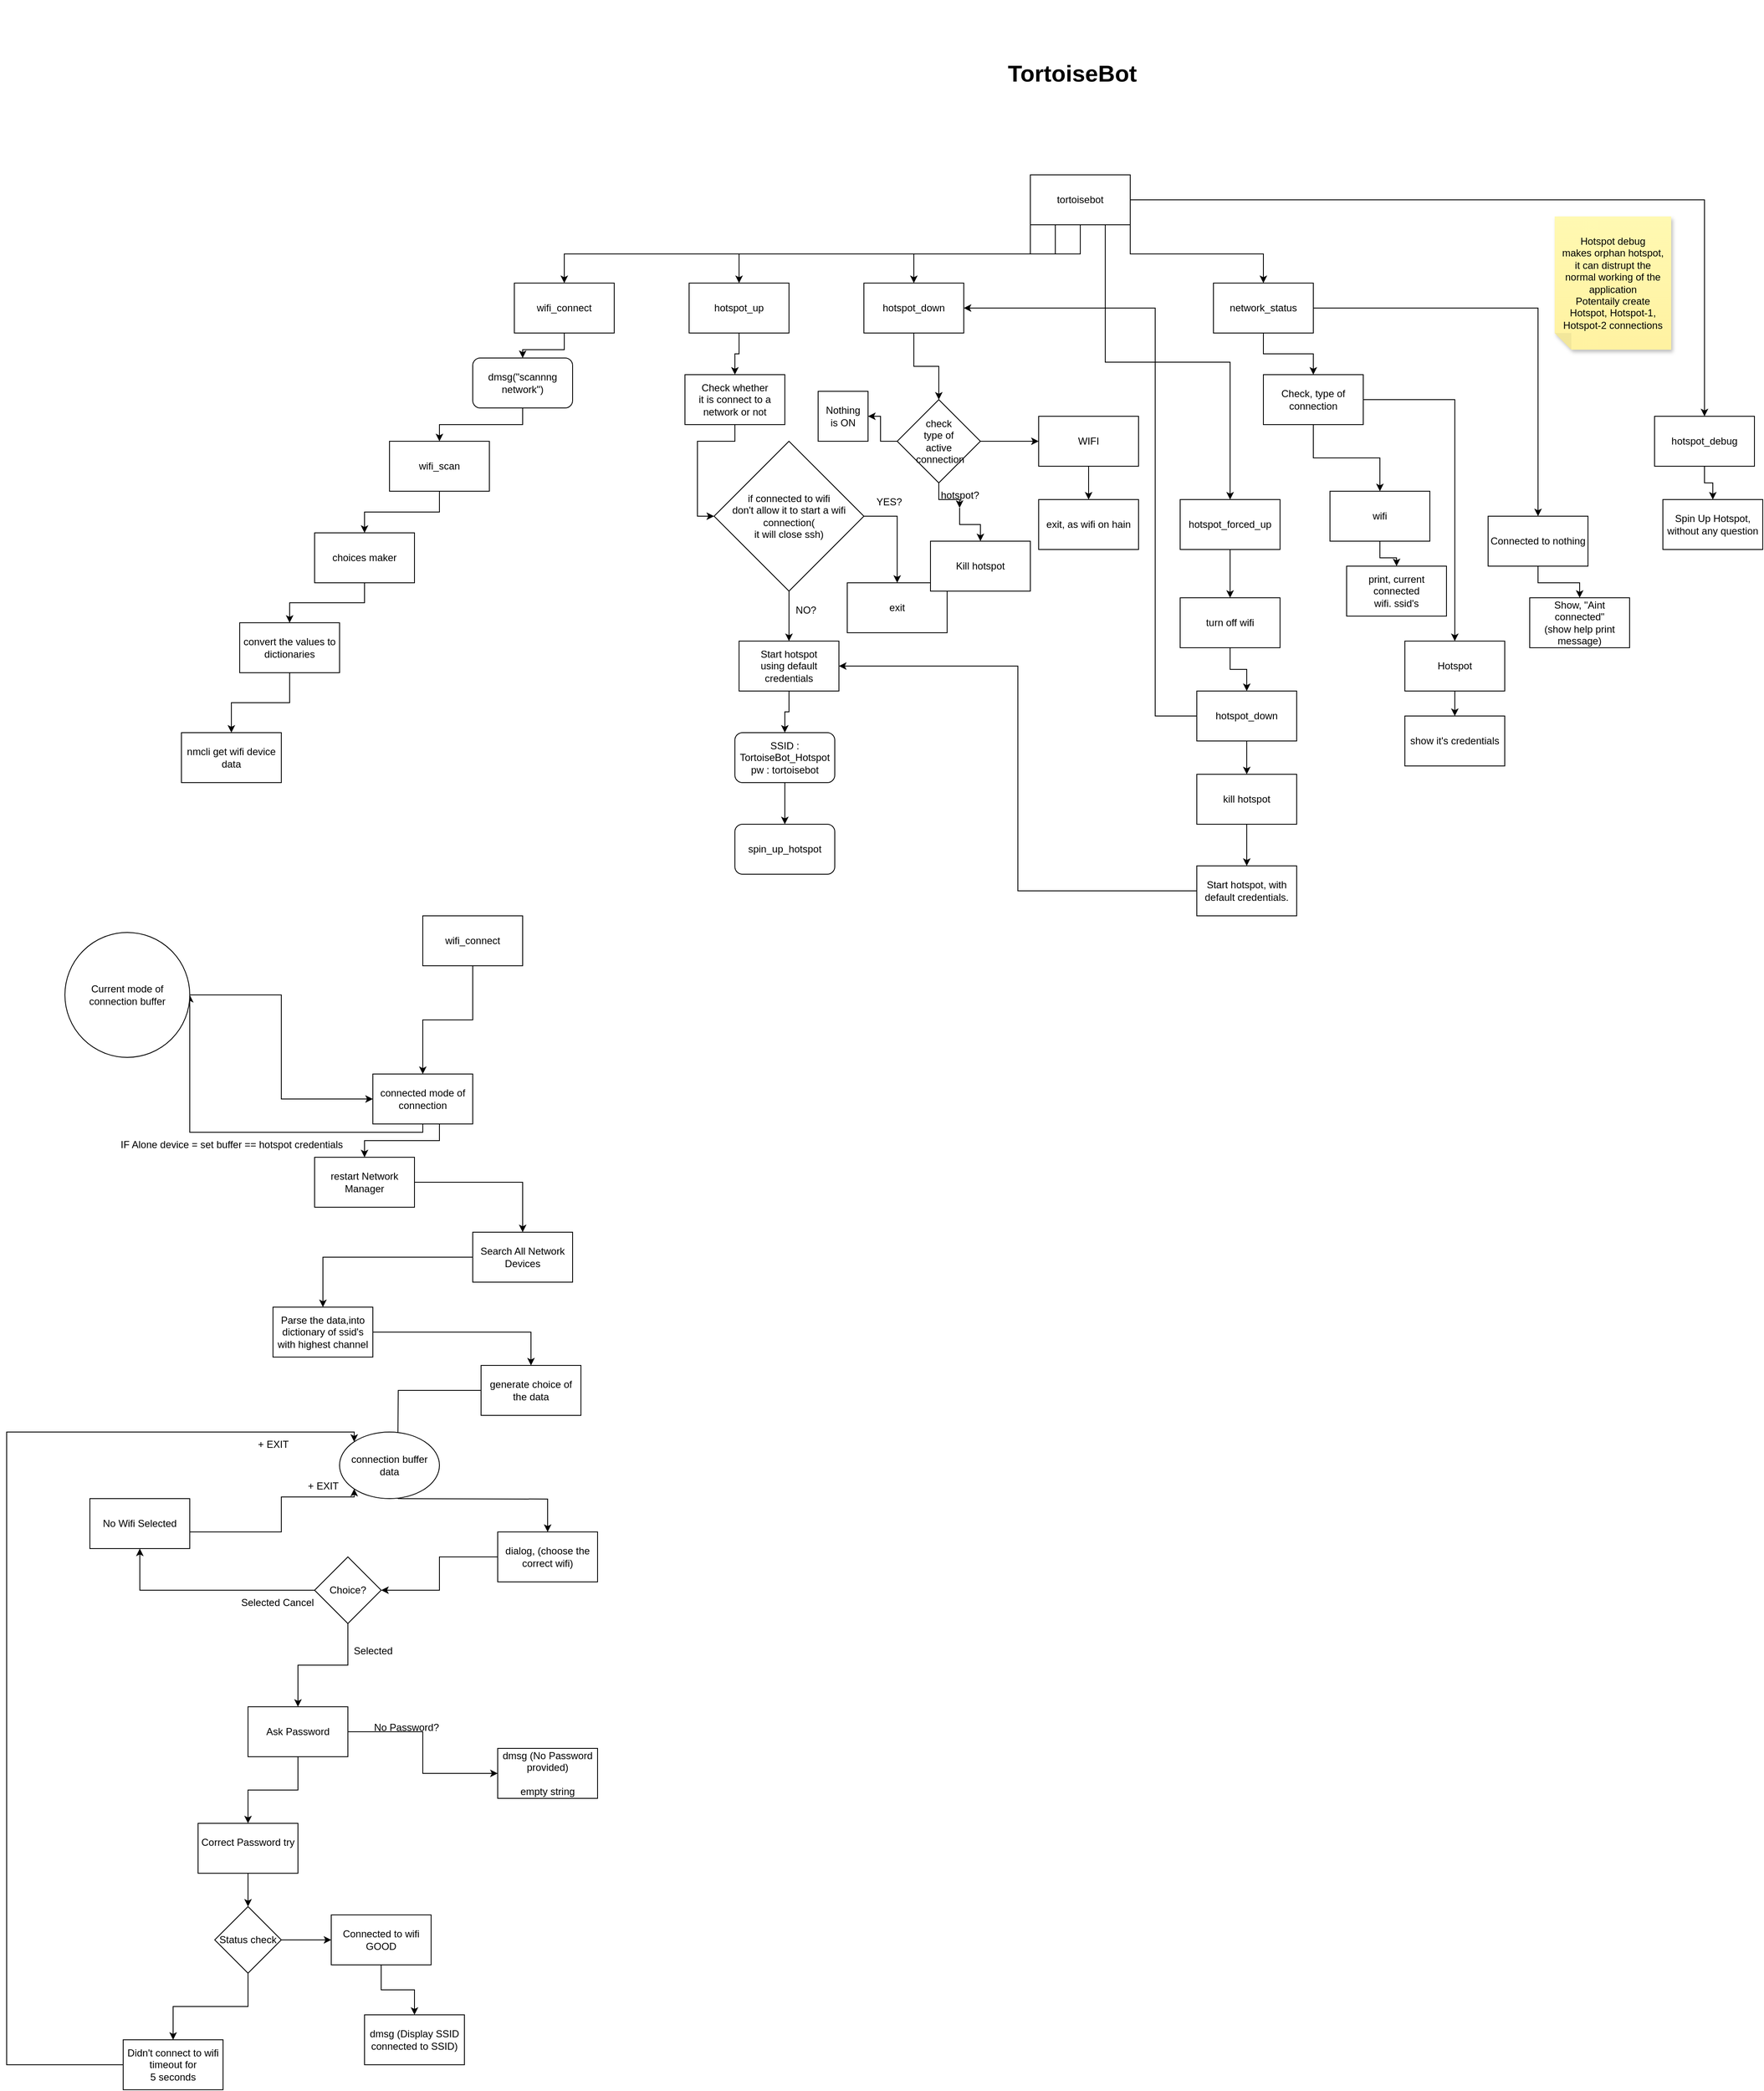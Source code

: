 <mxfile version="22.1.15" type="github">
  <diagram name="Page-1" id="8VOXqZR4LBoCSmC004xK">
    <mxGraphModel dx="2899" dy="1296" grid="1" gridSize="10" guides="1" tooltips="1" connect="1" arrows="1" fold="1" page="1" pageScale="1" pageWidth="850" pageHeight="1100" math="0" shadow="0">
      <root>
        <mxCell id="0" />
        <mxCell id="1" parent="0" />
        <mxCell id="CyJOnHxQEZw6uioQjQEH-8" style="edgeStyle=orthogonalEdgeStyle;rounded=0;orthogonalLoop=1;jettySize=auto;html=1;exitX=0.5;exitY=1;exitDx=0;exitDy=0;entryX=0.5;entryY=0;entryDx=0;entryDy=0;" parent="1" source="CyJOnHxQEZw6uioQjQEH-1" target="CyJOnHxQEZw6uioQjQEH-3" edge="1">
          <mxGeometry relative="1" as="geometry" />
        </mxCell>
        <mxCell id="CyJOnHxQEZw6uioQjQEH-10" style="edgeStyle=orthogonalEdgeStyle;rounded=0;orthogonalLoop=1;jettySize=auto;html=1;exitX=0;exitY=1;exitDx=0;exitDy=0;" parent="1" source="CyJOnHxQEZw6uioQjQEH-1" target="CyJOnHxQEZw6uioQjQEH-4" edge="1">
          <mxGeometry relative="1" as="geometry" />
        </mxCell>
        <mxCell id="CyJOnHxQEZw6uioQjQEH-11" style="edgeStyle=orthogonalEdgeStyle;rounded=0;orthogonalLoop=1;jettySize=auto;html=1;exitX=0.25;exitY=1;exitDx=0;exitDy=0;" parent="1" source="CyJOnHxQEZw6uioQjQEH-1" target="CyJOnHxQEZw6uioQjQEH-5" edge="1">
          <mxGeometry relative="1" as="geometry" />
        </mxCell>
        <mxCell id="CyJOnHxQEZw6uioQjQEH-12" style="edgeStyle=orthogonalEdgeStyle;rounded=0;orthogonalLoop=1;jettySize=auto;html=1;exitX=0.75;exitY=1;exitDx=0;exitDy=0;entryX=0.5;entryY=0;entryDx=0;entryDy=0;" parent="1" source="CyJOnHxQEZw6uioQjQEH-1" target="CyJOnHxQEZw6uioQjQEH-6" edge="1">
          <mxGeometry relative="1" as="geometry" />
        </mxCell>
        <mxCell id="CyJOnHxQEZw6uioQjQEH-13" style="edgeStyle=orthogonalEdgeStyle;rounded=0;orthogonalLoop=1;jettySize=auto;html=1;exitX=1;exitY=1;exitDx=0;exitDy=0;entryX=0.5;entryY=0;entryDx=0;entryDy=0;" parent="1" source="CyJOnHxQEZw6uioQjQEH-1" target="CyJOnHxQEZw6uioQjQEH-7" edge="1">
          <mxGeometry relative="1" as="geometry" />
        </mxCell>
        <mxCell id="CyJOnHxQEZw6uioQjQEH-15" style="edgeStyle=orthogonalEdgeStyle;rounded=0;orthogonalLoop=1;jettySize=auto;html=1;exitX=1;exitY=0.5;exitDx=0;exitDy=0;entryX=0.5;entryY=0;entryDx=0;entryDy=0;" parent="1" source="CyJOnHxQEZw6uioQjQEH-1" target="CyJOnHxQEZw6uioQjQEH-14" edge="1">
          <mxGeometry relative="1" as="geometry" />
        </mxCell>
        <mxCell id="CyJOnHxQEZw6uioQjQEH-1" value="&lt;div&gt;tortoisebot&lt;/div&gt;" style="rounded=0;whiteSpace=wrap;html=1;" parent="1" vertex="1">
          <mxGeometry x="1190" y="340" width="120" height="60" as="geometry" />
        </mxCell>
        <mxCell id="CyJOnHxQEZw6uioQjQEH-21" value="" style="edgeStyle=orthogonalEdgeStyle;rounded=0;orthogonalLoop=1;jettySize=auto;html=1;" parent="1" source="CyJOnHxQEZw6uioQjQEH-3" target="CyJOnHxQEZw6uioQjQEH-17" edge="1">
          <mxGeometry relative="1" as="geometry" />
        </mxCell>
        <mxCell id="CyJOnHxQEZw6uioQjQEH-3" value="&lt;div&gt;wifi_connect&lt;/div&gt;" style="whiteSpace=wrap;html=1;" parent="1" vertex="1">
          <mxGeometry x="570" y="470" width="120" height="60" as="geometry" />
        </mxCell>
        <mxCell id="CyJOnHxQEZw6uioQjQEH-36" style="edgeStyle=orthogonalEdgeStyle;rounded=0;orthogonalLoop=1;jettySize=auto;html=1;exitX=0.5;exitY=1;exitDx=0;exitDy=0;" parent="1" source="CyJOnHxQEZw6uioQjQEH-4" target="CyJOnHxQEZw6uioQjQEH-26" edge="1">
          <mxGeometry relative="1" as="geometry" />
        </mxCell>
        <mxCell id="CyJOnHxQEZw6uioQjQEH-4" value="hotspot_up" style="whiteSpace=wrap;html=1;" parent="1" vertex="1">
          <mxGeometry x="780" y="470" width="120" height="60" as="geometry" />
        </mxCell>
        <mxCell id="CyJOnHxQEZw6uioQjQEH-53" value="" style="edgeStyle=orthogonalEdgeStyle;rounded=0;orthogonalLoop=1;jettySize=auto;html=1;" parent="1" source="CyJOnHxQEZw6uioQjQEH-5" target="CyJOnHxQEZw6uioQjQEH-52" edge="1">
          <mxGeometry relative="1" as="geometry" />
        </mxCell>
        <mxCell id="CyJOnHxQEZw6uioQjQEH-5" value="hotspot_down" style="whiteSpace=wrap;html=1;" parent="1" vertex="1">
          <mxGeometry x="990" y="470" width="120" height="60" as="geometry" />
        </mxCell>
        <mxCell id="CyJOnHxQEZw6uioQjQEH-62" value="" style="edgeStyle=orthogonalEdgeStyle;rounded=0;orthogonalLoop=1;jettySize=auto;html=1;" parent="1" source="CyJOnHxQEZw6uioQjQEH-6" target="CyJOnHxQEZw6uioQjQEH-61" edge="1">
          <mxGeometry relative="1" as="geometry" />
        </mxCell>
        <mxCell id="CyJOnHxQEZw6uioQjQEH-6" value="hotspot_forced_up" style="whiteSpace=wrap;html=1;" parent="1" vertex="1">
          <mxGeometry x="1370" y="730" width="120" height="60" as="geometry" />
        </mxCell>
        <mxCell id="CyJOnHxQEZw6uioQjQEH-79" value="" style="edgeStyle=orthogonalEdgeStyle;rounded=0;orthogonalLoop=1;jettySize=auto;html=1;" parent="1" source="CyJOnHxQEZw6uioQjQEH-7" target="CyJOnHxQEZw6uioQjQEH-78" edge="1">
          <mxGeometry relative="1" as="geometry" />
        </mxCell>
        <mxCell id="CyJOnHxQEZw6uioQjQEH-89" style="edgeStyle=orthogonalEdgeStyle;rounded=0;orthogonalLoop=1;jettySize=auto;html=1;exitX=1;exitY=0.5;exitDx=0;exitDy=0;entryX=0.5;entryY=0;entryDx=0;entryDy=0;" parent="1" source="CyJOnHxQEZw6uioQjQEH-7" target="CyJOnHxQEZw6uioQjQEH-88" edge="1">
          <mxGeometry relative="1" as="geometry" />
        </mxCell>
        <mxCell id="CyJOnHxQEZw6uioQjQEH-7" value="network_status" style="whiteSpace=wrap;html=1;" parent="1" vertex="1">
          <mxGeometry x="1410" y="470" width="120" height="60" as="geometry" />
        </mxCell>
        <mxCell id="CyJOnHxQEZw6uioQjQEH-94" value="" style="edgeStyle=orthogonalEdgeStyle;rounded=0;orthogonalLoop=1;jettySize=auto;html=1;" parent="1" source="CyJOnHxQEZw6uioQjQEH-14" target="CyJOnHxQEZw6uioQjQEH-93" edge="1">
          <mxGeometry relative="1" as="geometry" />
        </mxCell>
        <mxCell id="CyJOnHxQEZw6uioQjQEH-14" value="hotspot_debug" style="rounded=0;whiteSpace=wrap;html=1;" parent="1" vertex="1">
          <mxGeometry x="1940" y="630" width="120" height="60" as="geometry" />
        </mxCell>
        <mxCell id="CyJOnHxQEZw6uioQjQEH-24" value="" style="edgeStyle=orthogonalEdgeStyle;rounded=0;orthogonalLoop=1;jettySize=auto;html=1;" parent="1" source="CyJOnHxQEZw6uioQjQEH-16" target="CyJOnHxQEZw6uioQjQEH-19" edge="1">
          <mxGeometry relative="1" as="geometry" />
        </mxCell>
        <mxCell id="CyJOnHxQEZw6uioQjQEH-16" value="&lt;div&gt;choices maker&lt;/div&gt;" style="rounded=0;whiteSpace=wrap;html=1;" parent="1" vertex="1">
          <mxGeometry x="330" y="770" width="120" height="60" as="geometry" />
        </mxCell>
        <mxCell id="CyJOnHxQEZw6uioQjQEH-22" value="" style="edgeStyle=orthogonalEdgeStyle;rounded=0;orthogonalLoop=1;jettySize=auto;html=1;" parent="1" source="CyJOnHxQEZw6uioQjQEH-17" target="CyJOnHxQEZw6uioQjQEH-18" edge="1">
          <mxGeometry relative="1" as="geometry" />
        </mxCell>
        <mxCell id="CyJOnHxQEZw6uioQjQEH-17" value="dmsg(&quot;scannng network&quot;)" style="rounded=1;whiteSpace=wrap;html=1;" parent="1" vertex="1">
          <mxGeometry x="520" y="560" width="120" height="60" as="geometry" />
        </mxCell>
        <mxCell id="CyJOnHxQEZw6uioQjQEH-23" value="" style="edgeStyle=orthogonalEdgeStyle;rounded=0;orthogonalLoop=1;jettySize=auto;html=1;" parent="1" source="CyJOnHxQEZw6uioQjQEH-18" target="CyJOnHxQEZw6uioQjQEH-16" edge="1">
          <mxGeometry relative="1" as="geometry" />
        </mxCell>
        <mxCell id="CyJOnHxQEZw6uioQjQEH-18" value="wifi_scan" style="whiteSpace=wrap;html=1;" parent="1" vertex="1">
          <mxGeometry x="420" y="660" width="120" height="60" as="geometry" />
        </mxCell>
        <mxCell id="CyJOnHxQEZw6uioQjQEH-25" value="" style="edgeStyle=orthogonalEdgeStyle;rounded=0;orthogonalLoop=1;jettySize=auto;html=1;" parent="1" source="CyJOnHxQEZw6uioQjQEH-19" target="CyJOnHxQEZw6uioQjQEH-20" edge="1">
          <mxGeometry relative="1" as="geometry" />
        </mxCell>
        <mxCell id="CyJOnHxQEZw6uioQjQEH-19" value="&lt;div&gt;convert the values to&lt;/div&gt;&lt;div&gt;dictionaries&lt;/div&gt;" style="whiteSpace=wrap;html=1;" parent="1" vertex="1">
          <mxGeometry x="240" y="878" width="120" height="60" as="geometry" />
        </mxCell>
        <mxCell id="CyJOnHxQEZw6uioQjQEH-20" value="&lt;div&gt;nmcli get wifi device data&lt;/div&gt;" style="whiteSpace=wrap;html=1;" parent="1" vertex="1">
          <mxGeometry x="170" y="1010" width="120" height="60" as="geometry" />
        </mxCell>
        <mxCell id="CyJOnHxQEZw6uioQjQEH-34" style="edgeStyle=orthogonalEdgeStyle;rounded=0;orthogonalLoop=1;jettySize=auto;html=1;exitX=0.5;exitY=1;exitDx=0;exitDy=0;entryX=0;entryY=0.5;entryDx=0;entryDy=0;" parent="1" source="CyJOnHxQEZw6uioQjQEH-26" target="CyJOnHxQEZw6uioQjQEH-32" edge="1">
          <mxGeometry relative="1" as="geometry" />
        </mxCell>
        <mxCell id="CyJOnHxQEZw6uioQjQEH-26" value="&lt;div&gt;Check whether&lt;/div&gt;&lt;div&gt;it is connect to a network or not&lt;br&gt;&lt;/div&gt;" style="whiteSpace=wrap;html=1;" parent="1" vertex="1">
          <mxGeometry x="775" y="580" width="120" height="60" as="geometry" />
        </mxCell>
        <mxCell id="CyJOnHxQEZw6uioQjQEH-28" value="&lt;div&gt;Hotspot debug&lt;/div&gt;&lt;div&gt;makes orphan hotspot,&lt;/div&gt;&lt;div&gt;it can distrupt the &lt;br&gt;&lt;/div&gt;&lt;div&gt;normal working of the application&lt;br&gt;Potentaily create&lt;br&gt;Hotspot, Hotspot-1, Hotspot-2 connections&lt;br&gt;&lt;/div&gt;" style="shape=note;whiteSpace=wrap;html=1;backgroundOutline=1;fontColor=#000000;darkOpacity=0.05;fillColor=#FFF9B2;strokeColor=none;fillStyle=solid;direction=west;gradientDirection=north;gradientColor=#FFF2A1;shadow=1;size=20;pointerEvents=1;" parent="1" vertex="1">
          <mxGeometry x="1820" y="390" width="140" height="160" as="geometry" />
        </mxCell>
        <mxCell id="CyJOnHxQEZw6uioQjQEH-38" style="edgeStyle=orthogonalEdgeStyle;rounded=0;orthogonalLoop=1;jettySize=auto;html=1;exitX=1;exitY=0.5;exitDx=0;exitDy=0;entryX=0.5;entryY=0;entryDx=0;entryDy=0;" parent="1" source="CyJOnHxQEZw6uioQjQEH-32" target="CyJOnHxQEZw6uioQjQEH-40" edge="1">
          <mxGeometry relative="1" as="geometry">
            <mxPoint x="1060" y="890" as="targetPoint" />
          </mxGeometry>
        </mxCell>
        <mxCell id="CyJOnHxQEZw6uioQjQEH-44" style="edgeStyle=orthogonalEdgeStyle;rounded=0;orthogonalLoop=1;jettySize=auto;html=1;exitX=0.5;exitY=1;exitDx=0;exitDy=0;entryX=0.5;entryY=0;entryDx=0;entryDy=0;" parent="1" source="CyJOnHxQEZw6uioQjQEH-32" target="CyJOnHxQEZw6uioQjQEH-43" edge="1">
          <mxGeometry relative="1" as="geometry" />
        </mxCell>
        <mxCell id="CyJOnHxQEZw6uioQjQEH-32" value="&lt;div&gt;if connected to wifi&lt;/div&gt;&lt;div&gt;don&#39;t allow it to start a wifi connection(&lt;br&gt;it will close ssh)&lt;br&gt;&lt;/div&gt;" style="rhombus;whiteSpace=wrap;html=1;" parent="1" vertex="1">
          <mxGeometry x="810" y="660" width="180" height="180" as="geometry" />
        </mxCell>
        <mxCell id="CyJOnHxQEZw6uioQjQEH-39" value="YES?" style="text;html=1;align=center;verticalAlign=middle;resizable=0;points=[];autosize=1;strokeColor=none;fillColor=none;" parent="1" vertex="1">
          <mxGeometry x="995" y="718" width="50" height="30" as="geometry" />
        </mxCell>
        <mxCell id="CyJOnHxQEZw6uioQjQEH-40" value="&lt;div&gt;exit&lt;/div&gt;" style="whiteSpace=wrap;html=1;" parent="1" vertex="1">
          <mxGeometry x="970" y="830" width="120" height="60" as="geometry" />
        </mxCell>
        <mxCell id="CyJOnHxQEZw6uioQjQEH-47" style="edgeStyle=orthogonalEdgeStyle;rounded=0;orthogonalLoop=1;jettySize=auto;html=1;entryX=0.5;entryY=0;entryDx=0;entryDy=0;" parent="1" source="CyJOnHxQEZw6uioQjQEH-43" target="CyJOnHxQEZw6uioQjQEH-46" edge="1">
          <mxGeometry relative="1" as="geometry" />
        </mxCell>
        <mxCell id="CyJOnHxQEZw6uioQjQEH-43" value="Start hotspot &lt;br&gt;using default &lt;br&gt;credentials" style="whiteSpace=wrap;html=1;" parent="1" vertex="1">
          <mxGeometry x="840" y="900" width="120" height="60" as="geometry" />
        </mxCell>
        <mxCell id="CyJOnHxQEZw6uioQjQEH-45" value="NO?" style="text;html=1;align=center;verticalAlign=middle;resizable=0;points=[];autosize=1;strokeColor=none;fillColor=none;" parent="1" vertex="1">
          <mxGeometry x="895" y="848" width="50" height="30" as="geometry" />
        </mxCell>
        <mxCell id="CyJOnHxQEZw6uioQjQEH-49" value="" style="edgeStyle=orthogonalEdgeStyle;rounded=0;orthogonalLoop=1;jettySize=auto;html=1;" parent="1" source="CyJOnHxQEZw6uioQjQEH-46" target="CyJOnHxQEZw6uioQjQEH-48" edge="1">
          <mxGeometry relative="1" as="geometry" />
        </mxCell>
        <mxCell id="CyJOnHxQEZw6uioQjQEH-46" value="SSID : TortoiseBot_Hotspot&lt;br&gt;pw : tortoisebot" style="rounded=1;whiteSpace=wrap;html=1;" parent="1" vertex="1">
          <mxGeometry x="835" y="1010" width="120" height="60" as="geometry" />
        </mxCell>
        <mxCell id="CyJOnHxQEZw6uioQjQEH-48" value="&lt;div&gt;spin_up_hotspot&lt;/div&gt;" style="rounded=1;whiteSpace=wrap;html=1;" parent="1" vertex="1">
          <mxGeometry x="835" y="1120" width="120" height="60" as="geometry" />
        </mxCell>
        <mxCell id="CyJOnHxQEZw6uioQjQEH-56" value="" style="edgeStyle=orthogonalEdgeStyle;rounded=0;orthogonalLoop=1;jettySize=auto;html=1;" parent="1" source="CyJOnHxQEZw6uioQjQEH-52" target="CyJOnHxQEZw6uioQjQEH-55" edge="1">
          <mxGeometry relative="1" as="geometry" />
        </mxCell>
        <mxCell id="CyJOnHxQEZw6uioQjQEH-60" value="" style="edgeStyle=orthogonalEdgeStyle;rounded=0;orthogonalLoop=1;jettySize=auto;html=1;" parent="1" source="CyJOnHxQEZw6uioQjQEH-73" target="CyJOnHxQEZw6uioQjQEH-59" edge="1">
          <mxGeometry relative="1" as="geometry" />
        </mxCell>
        <mxCell id="CyJOnHxQEZw6uioQjQEH-77" value="" style="edgeStyle=orthogonalEdgeStyle;rounded=0;orthogonalLoop=1;jettySize=auto;html=1;" parent="1" source="CyJOnHxQEZw6uioQjQEH-52" target="CyJOnHxQEZw6uioQjQEH-75" edge="1">
          <mxGeometry relative="1" as="geometry" />
        </mxCell>
        <mxCell id="CyJOnHxQEZw6uioQjQEH-52" value="check &lt;br&gt;&lt;div&gt;type of&lt;br&gt;active&lt;br&gt;&lt;/div&gt;&lt;div&gt;&amp;nbsp;connection&lt;/div&gt;" style="rhombus;whiteSpace=wrap;html=1;" parent="1" vertex="1">
          <mxGeometry x="1030" y="610" width="100" height="100" as="geometry" />
        </mxCell>
        <mxCell id="CyJOnHxQEZw6uioQjQEH-58" value="" style="edgeStyle=orthogonalEdgeStyle;rounded=0;orthogonalLoop=1;jettySize=auto;html=1;" parent="1" source="CyJOnHxQEZw6uioQjQEH-55" target="CyJOnHxQEZw6uioQjQEH-57" edge="1">
          <mxGeometry relative="1" as="geometry" />
        </mxCell>
        <mxCell id="CyJOnHxQEZw6uioQjQEH-55" value="WIFI" style="whiteSpace=wrap;html=1;" parent="1" vertex="1">
          <mxGeometry x="1200" y="630" width="120" height="60" as="geometry" />
        </mxCell>
        <mxCell id="CyJOnHxQEZw6uioQjQEH-57" value="exit, as wifi on hain" style="whiteSpace=wrap;html=1;" parent="1" vertex="1">
          <mxGeometry x="1200" y="730" width="120" height="60" as="geometry" />
        </mxCell>
        <mxCell id="CyJOnHxQEZw6uioQjQEH-59" value="Kill hotspot" style="whiteSpace=wrap;html=1;" parent="1" vertex="1">
          <mxGeometry x="1070" y="780" width="120" height="60" as="geometry" />
        </mxCell>
        <mxCell id="CyJOnHxQEZw6uioQjQEH-64" value="" style="edgeStyle=orthogonalEdgeStyle;rounded=0;orthogonalLoop=1;jettySize=auto;html=1;" parent="1" source="CyJOnHxQEZw6uioQjQEH-61" target="CyJOnHxQEZw6uioQjQEH-63" edge="1">
          <mxGeometry relative="1" as="geometry" />
        </mxCell>
        <mxCell id="CyJOnHxQEZw6uioQjQEH-61" value="turn off wifi" style="whiteSpace=wrap;html=1;" parent="1" vertex="1">
          <mxGeometry x="1370" y="848" width="120" height="60" as="geometry" />
        </mxCell>
        <mxCell id="CyJOnHxQEZw6uioQjQEH-65" style="edgeStyle=orthogonalEdgeStyle;rounded=0;orthogonalLoop=1;jettySize=auto;html=1;entryX=1;entryY=0.5;entryDx=0;entryDy=0;" parent="1" source="CyJOnHxQEZw6uioQjQEH-63" target="CyJOnHxQEZw6uioQjQEH-5" edge="1">
          <mxGeometry relative="1" as="geometry">
            <Array as="points">
              <mxPoint x="1340" y="990" />
              <mxPoint x="1340" y="500" />
            </Array>
          </mxGeometry>
        </mxCell>
        <mxCell id="CyJOnHxQEZw6uioQjQEH-67" value="" style="edgeStyle=orthogonalEdgeStyle;rounded=0;orthogonalLoop=1;jettySize=auto;html=1;" parent="1" source="CyJOnHxQEZw6uioQjQEH-63" target="CyJOnHxQEZw6uioQjQEH-66" edge="1">
          <mxGeometry relative="1" as="geometry" />
        </mxCell>
        <mxCell id="CyJOnHxQEZw6uioQjQEH-63" value="hotspot_down" style="whiteSpace=wrap;html=1;" parent="1" vertex="1">
          <mxGeometry x="1390" y="960" width="120" height="60" as="geometry" />
        </mxCell>
        <mxCell id="CyJOnHxQEZw6uioQjQEH-69" value="" style="edgeStyle=orthogonalEdgeStyle;rounded=0;orthogonalLoop=1;jettySize=auto;html=1;" parent="1" source="CyJOnHxQEZw6uioQjQEH-66" target="CyJOnHxQEZw6uioQjQEH-68" edge="1">
          <mxGeometry relative="1" as="geometry" />
        </mxCell>
        <mxCell id="CyJOnHxQEZw6uioQjQEH-66" value="&lt;div&gt;kill hotspot&lt;/div&gt;" style="whiteSpace=wrap;html=1;" parent="1" vertex="1">
          <mxGeometry x="1390" y="1060" width="120" height="60" as="geometry" />
        </mxCell>
        <mxCell id="CyJOnHxQEZw6uioQjQEH-70" style="edgeStyle=orthogonalEdgeStyle;rounded=0;orthogonalLoop=1;jettySize=auto;html=1;entryX=1;entryY=0.5;entryDx=0;entryDy=0;" parent="1" source="CyJOnHxQEZw6uioQjQEH-68" target="CyJOnHxQEZw6uioQjQEH-43" edge="1">
          <mxGeometry relative="1" as="geometry" />
        </mxCell>
        <mxCell id="CyJOnHxQEZw6uioQjQEH-68" value="Start hotspot, with default credentials." style="whiteSpace=wrap;html=1;" parent="1" vertex="1">
          <mxGeometry x="1390" y="1170" width="120" height="60" as="geometry" />
        </mxCell>
        <mxCell id="CyJOnHxQEZw6uioQjQEH-72" value="&lt;div align=&quot;justify&quot; style=&quot;font-size: 28px;&quot;&gt;&lt;h1&gt;&lt;b&gt;&lt;font style=&quot;font-size: 28px;&quot;&gt;TortoiseBot &lt;br&gt;&lt;/font&gt;&lt;/b&gt;&lt;/h1&gt;&lt;/div&gt;&lt;div align=&quot;justify&quot; style=&quot;font-size: 28px;&quot;&gt;&lt;b&gt;&lt;font style=&quot;font-size: 28px;&quot;&gt;&lt;br&gt;&lt;/font&gt;&lt;/b&gt;&lt;/div&gt;" style="text;html=1;align=center;verticalAlign=middle;resizable=0;points=[];autosize=1;strokeColor=none;fillColor=none;" parent="1" vertex="1">
          <mxGeometry x="1150" y="130" width="180" height="190" as="geometry" />
        </mxCell>
        <mxCell id="CyJOnHxQEZw6uioQjQEH-74" value="" style="edgeStyle=orthogonalEdgeStyle;rounded=0;orthogonalLoop=1;jettySize=auto;html=1;" parent="1" source="CyJOnHxQEZw6uioQjQEH-52" target="CyJOnHxQEZw6uioQjQEH-73" edge="1">
          <mxGeometry relative="1" as="geometry">
            <mxPoint x="1080" y="710" as="sourcePoint" />
            <mxPoint x="1120" y="740" as="targetPoint" />
          </mxGeometry>
        </mxCell>
        <mxCell id="CyJOnHxQEZw6uioQjQEH-73" value="hotspot?" style="text;html=1;align=center;verticalAlign=middle;resizable=0;points=[];autosize=1;strokeColor=none;fillColor=none;" parent="1" vertex="1">
          <mxGeometry x="1070" y="710" width="70" height="30" as="geometry" />
        </mxCell>
        <mxCell id="CyJOnHxQEZw6uioQjQEH-75" value="Nothing&lt;br&gt;is ON" style="whiteSpace=wrap;html=1;" parent="1" vertex="1">
          <mxGeometry x="935" y="600" width="60" height="60" as="geometry" />
        </mxCell>
        <mxCell id="CyJOnHxQEZw6uioQjQEH-81" value="" style="edgeStyle=orthogonalEdgeStyle;rounded=0;orthogonalLoop=1;jettySize=auto;html=1;" parent="1" source="CyJOnHxQEZw6uioQjQEH-78" target="CyJOnHxQEZw6uioQjQEH-80" edge="1">
          <mxGeometry relative="1" as="geometry" />
        </mxCell>
        <mxCell id="CyJOnHxQEZw6uioQjQEH-85" value="" style="edgeStyle=orthogonalEdgeStyle;rounded=0;orthogonalLoop=1;jettySize=auto;html=1;" parent="1" source="CyJOnHxQEZw6uioQjQEH-78" target="CyJOnHxQEZw6uioQjQEH-84" edge="1">
          <mxGeometry relative="1" as="geometry" />
        </mxCell>
        <mxCell id="CyJOnHxQEZw6uioQjQEH-78" value="&lt;div&gt;Check, type of connection&lt;/div&gt;" style="whiteSpace=wrap;html=1;" parent="1" vertex="1">
          <mxGeometry x="1470" y="580" width="120" height="60" as="geometry" />
        </mxCell>
        <mxCell id="CyJOnHxQEZw6uioQjQEH-83" value="" style="edgeStyle=orthogonalEdgeStyle;rounded=0;orthogonalLoop=1;jettySize=auto;html=1;" parent="1" source="CyJOnHxQEZw6uioQjQEH-80" target="CyJOnHxQEZw6uioQjQEH-82" edge="1">
          <mxGeometry relative="1" as="geometry" />
        </mxCell>
        <mxCell id="CyJOnHxQEZw6uioQjQEH-80" value="wifi" style="whiteSpace=wrap;html=1;" parent="1" vertex="1">
          <mxGeometry x="1550" y="720" width="120" height="60" as="geometry" />
        </mxCell>
        <mxCell id="CyJOnHxQEZw6uioQjQEH-82" value="print, current connected&lt;br&gt;wifi. ssid&#39;s" style="whiteSpace=wrap;html=1;" parent="1" vertex="1">
          <mxGeometry x="1570" y="810" width="120" height="60" as="geometry" />
        </mxCell>
        <mxCell id="CyJOnHxQEZw6uioQjQEH-87" value="" style="edgeStyle=orthogonalEdgeStyle;rounded=0;orthogonalLoop=1;jettySize=auto;html=1;" parent="1" source="CyJOnHxQEZw6uioQjQEH-84" target="CyJOnHxQEZw6uioQjQEH-86" edge="1">
          <mxGeometry relative="1" as="geometry" />
        </mxCell>
        <mxCell id="CyJOnHxQEZw6uioQjQEH-84" value="&lt;div&gt;Hotspot&lt;/div&gt;" style="whiteSpace=wrap;html=1;" parent="1" vertex="1">
          <mxGeometry x="1640" y="900" width="120" height="60" as="geometry" />
        </mxCell>
        <mxCell id="CyJOnHxQEZw6uioQjQEH-86" value="show it&#39;s credentials" style="whiteSpace=wrap;html=1;" parent="1" vertex="1">
          <mxGeometry x="1640" y="990" width="120" height="60" as="geometry" />
        </mxCell>
        <mxCell id="CyJOnHxQEZw6uioQjQEH-91" value="" style="edgeStyle=orthogonalEdgeStyle;rounded=0;orthogonalLoop=1;jettySize=auto;html=1;" parent="1" source="CyJOnHxQEZw6uioQjQEH-88" target="CyJOnHxQEZw6uioQjQEH-90" edge="1">
          <mxGeometry relative="1" as="geometry" />
        </mxCell>
        <mxCell id="CyJOnHxQEZw6uioQjQEH-88" value="&lt;div&gt;Connected to nothing&lt;/div&gt;" style="whiteSpace=wrap;html=1;" parent="1" vertex="1">
          <mxGeometry x="1740" y="750" width="120" height="60" as="geometry" />
        </mxCell>
        <mxCell id="CyJOnHxQEZw6uioQjQEH-90" value="&lt;div&gt;Show, &quot;Aint connected&quot;&lt;/div&gt;&lt;div&gt;(show help print message)&lt;br&gt;&lt;/div&gt;" style="whiteSpace=wrap;html=1;" parent="1" vertex="1">
          <mxGeometry x="1790" y="848" width="120" height="60" as="geometry" />
        </mxCell>
        <mxCell id="CyJOnHxQEZw6uioQjQEH-93" value="Spin Up Hotspot, without any question" style="whiteSpace=wrap;html=1;rounded=0;" parent="1" vertex="1">
          <mxGeometry x="1950" y="730" width="120" height="60" as="geometry" />
        </mxCell>
        <mxCell id="c0Pf5gPrulNi_Anjky-m-24" value="" style="edgeStyle=orthogonalEdgeStyle;rounded=0;orthogonalLoop=1;jettySize=auto;html=1;" edge="1" parent="1" source="CyJOnHxQEZw6uioQjQEH-97" target="c0Pf5gPrulNi_Anjky-m-23">
          <mxGeometry relative="1" as="geometry" />
        </mxCell>
        <mxCell id="CyJOnHxQEZw6uioQjQEH-97" value="&lt;div&gt;wifi_connect&lt;/div&gt;" style="rounded=0;whiteSpace=wrap;html=1;" parent="1" vertex="1">
          <mxGeometry x="460" y="1230" width="120" height="60" as="geometry" />
        </mxCell>
        <mxCell id="CyJOnHxQEZw6uioQjQEH-104" value="" style="edgeStyle=orthogonalEdgeStyle;rounded=0;orthogonalLoop=1;jettySize=auto;html=1;" parent="1" source="CyJOnHxQEZw6uioQjQEH-101" target="CyJOnHxQEZw6uioQjQEH-103" edge="1">
          <mxGeometry relative="1" as="geometry" />
        </mxCell>
        <mxCell id="CyJOnHxQEZw6uioQjQEH-101" value="restart Network Manager" style="whiteSpace=wrap;html=1;" parent="1" vertex="1">
          <mxGeometry x="330" y="1520" width="120" height="60" as="geometry" />
        </mxCell>
        <mxCell id="CyJOnHxQEZw6uioQjQEH-106" value="" style="edgeStyle=orthogonalEdgeStyle;rounded=0;orthogonalLoop=1;jettySize=auto;html=1;" parent="1" source="CyJOnHxQEZw6uioQjQEH-103" target="CyJOnHxQEZw6uioQjQEH-105" edge="1">
          <mxGeometry relative="1" as="geometry" />
        </mxCell>
        <mxCell id="CyJOnHxQEZw6uioQjQEH-103" value="Search All Network Devices" style="whiteSpace=wrap;html=1;" parent="1" vertex="1">
          <mxGeometry x="520" y="1610" width="120" height="60" as="geometry" />
        </mxCell>
        <mxCell id="CyJOnHxQEZw6uioQjQEH-108" value="" style="edgeStyle=orthogonalEdgeStyle;rounded=0;orthogonalLoop=1;jettySize=auto;html=1;" parent="1" source="CyJOnHxQEZw6uioQjQEH-105" target="CyJOnHxQEZw6uioQjQEH-107" edge="1">
          <mxGeometry relative="1" as="geometry" />
        </mxCell>
        <mxCell id="CyJOnHxQEZw6uioQjQEH-105" value="Parse the data,into dictionary of ssid&#39;s with highest channel" style="whiteSpace=wrap;html=1;" parent="1" vertex="1">
          <mxGeometry x="280" y="1700" width="120" height="60" as="geometry" />
        </mxCell>
        <mxCell id="CyJOnHxQEZw6uioQjQEH-110" value="" style="edgeStyle=orthogonalEdgeStyle;rounded=0;orthogonalLoop=1;jettySize=auto;html=1;exitX=0.5;exitY=1;exitDx=0;exitDy=0;" parent="1" target="CyJOnHxQEZw6uioQjQEH-109" edge="1">
          <mxGeometry relative="1" as="geometry">
            <mxPoint x="430" y="1930" as="sourcePoint" />
          </mxGeometry>
        </mxCell>
        <mxCell id="CyJOnHxQEZw6uioQjQEH-112" value="" style="edgeStyle=orthogonalEdgeStyle;rounded=0;orthogonalLoop=1;jettySize=auto;html=1;" parent="1" source="CyJOnHxQEZw6uioQjQEH-107" edge="1">
          <mxGeometry relative="1" as="geometry">
            <mxPoint x="430" y="1870" as="targetPoint" />
          </mxGeometry>
        </mxCell>
        <mxCell id="CyJOnHxQEZw6uioQjQEH-107" value="generate choice of the data" style="whiteSpace=wrap;html=1;" parent="1" vertex="1">
          <mxGeometry x="530" y="1770" width="120" height="60" as="geometry" />
        </mxCell>
        <mxCell id="CyJOnHxQEZw6uioQjQEH-114" value="" style="edgeStyle=orthogonalEdgeStyle;rounded=0;orthogonalLoop=1;jettySize=auto;html=1;" parent="1" source="CyJOnHxQEZw6uioQjQEH-109" target="CyJOnHxQEZw6uioQjQEH-113" edge="1">
          <mxGeometry relative="1" as="geometry" />
        </mxCell>
        <mxCell id="CyJOnHxQEZw6uioQjQEH-109" value="dialog, (choose the correct wifi)" style="whiteSpace=wrap;html=1;" parent="1" vertex="1">
          <mxGeometry x="550" y="1970" width="120" height="60" as="geometry" />
        </mxCell>
        <mxCell id="CyJOnHxQEZw6uioQjQEH-116" value="" style="edgeStyle=orthogonalEdgeStyle;rounded=0;orthogonalLoop=1;jettySize=auto;html=1;" parent="1" source="CyJOnHxQEZw6uioQjQEH-113" target="CyJOnHxQEZw6uioQjQEH-115" edge="1">
          <mxGeometry relative="1" as="geometry" />
        </mxCell>
        <mxCell id="c0Pf5gPrulNi_Anjky-m-6" value="" style="edgeStyle=orthogonalEdgeStyle;rounded=0;orthogonalLoop=1;jettySize=auto;html=1;" edge="1" parent="1" source="CyJOnHxQEZw6uioQjQEH-113" target="c0Pf5gPrulNi_Anjky-m-5">
          <mxGeometry relative="1" as="geometry" />
        </mxCell>
        <mxCell id="CyJOnHxQEZw6uioQjQEH-113" value="Choice?" style="rhombus;whiteSpace=wrap;html=1;" parent="1" vertex="1">
          <mxGeometry x="330" y="2000" width="80" height="80" as="geometry" />
        </mxCell>
        <mxCell id="c0Pf5gPrulNi_Anjky-m-3" value="" style="edgeStyle=orthogonalEdgeStyle;rounded=0;orthogonalLoop=1;jettySize=auto;html=1;movable=1;resizable=1;rotatable=1;deletable=1;editable=1;locked=0;connectable=1;" edge="1" parent="1" source="CyJOnHxQEZw6uioQjQEH-115" target="c0Pf5gPrulNi_Anjky-m-2">
          <mxGeometry relative="1" as="geometry" />
        </mxCell>
        <mxCell id="c0Pf5gPrulNi_Anjky-m-12" value="" style="edgeStyle=orthogonalEdgeStyle;rounded=0;orthogonalLoop=1;jettySize=auto;html=1;" edge="1" parent="1" source="CyJOnHxQEZw6uioQjQEH-115" target="c0Pf5gPrulNi_Anjky-m-11">
          <mxGeometry relative="1" as="geometry" />
        </mxCell>
        <mxCell id="CyJOnHxQEZw6uioQjQEH-115" value="Ask Password" style="whiteSpace=wrap;html=1;" parent="1" vertex="1">
          <mxGeometry x="250" y="2180" width="120" height="60" as="geometry" />
        </mxCell>
        <mxCell id="c0Pf5gPrulNi_Anjky-m-1" value="&lt;div&gt;Selected&lt;/div&gt;&lt;div&gt;&lt;br&gt;&lt;/div&gt;" style="text;html=1;align=center;verticalAlign=middle;resizable=0;points=[];autosize=1;strokeColor=none;fillColor=none;" vertex="1" parent="1">
          <mxGeometry x="365" y="2100" width="70" height="40" as="geometry" />
        </mxCell>
        <mxCell id="c0Pf5gPrulNi_Anjky-m-2" value="dmsg (No Password provided)&lt;br&gt;&lt;br&gt;empty string" style="whiteSpace=wrap;html=1;" vertex="1" parent="1">
          <mxGeometry x="550" y="2230" width="120" height="60" as="geometry" />
        </mxCell>
        <mxCell id="c0Pf5gPrulNi_Anjky-m-4" value="No Password?" style="text;html=1;align=center;verticalAlign=middle;resizable=1;points=[];autosize=1;strokeColor=none;fillColor=none;movable=1;rotatable=1;deletable=1;editable=1;locked=0;connectable=1;" vertex="1" parent="1">
          <mxGeometry x="390" y="2190" width="100" height="30" as="geometry" />
        </mxCell>
        <mxCell id="c0Pf5gPrulNi_Anjky-m-9" style="edgeStyle=orthogonalEdgeStyle;rounded=0;orthogonalLoop=1;jettySize=auto;html=1;entryX=0;entryY=1;entryDx=0;entryDy=0;" edge="1" parent="1" target="c0Pf5gPrulNi_Anjky-m-32">
          <mxGeometry relative="1" as="geometry">
            <mxPoint x="180" y="1970" as="sourcePoint" />
            <mxPoint x="377.574" y="1928.284" as="targetPoint" />
            <Array as="points">
              <mxPoint x="290" y="1970" />
              <mxPoint x="290" y="1928" />
              <mxPoint x="378" y="1928" />
            </Array>
          </mxGeometry>
        </mxCell>
        <mxCell id="c0Pf5gPrulNi_Anjky-m-5" value="No Wifi Selected" style="whiteSpace=wrap;html=1;" vertex="1" parent="1">
          <mxGeometry x="60" y="1930" width="120" height="60" as="geometry" />
        </mxCell>
        <mxCell id="c0Pf5gPrulNi_Anjky-m-7" value="Selected Cancel&lt;br&gt;" style="text;html=1;align=center;verticalAlign=middle;resizable=0;points=[];autosize=1;strokeColor=none;fillColor=none;" vertex="1" parent="1">
          <mxGeometry x="230" y="2040" width="110" height="30" as="geometry" />
        </mxCell>
        <mxCell id="c0Pf5gPrulNi_Anjky-m-10" value="+ EXIT" style="text;html=1;align=center;verticalAlign=middle;resizable=0;points=[];autosize=1;strokeColor=none;fillColor=none;" vertex="1" parent="1">
          <mxGeometry x="310" y="1900" width="60" height="30" as="geometry" />
        </mxCell>
        <mxCell id="c0Pf5gPrulNi_Anjky-m-14" value="" style="edgeStyle=orthogonalEdgeStyle;rounded=0;orthogonalLoop=1;jettySize=auto;html=1;" edge="1" parent="1" source="c0Pf5gPrulNi_Anjky-m-11" target="c0Pf5gPrulNi_Anjky-m-13">
          <mxGeometry relative="1" as="geometry" />
        </mxCell>
        <mxCell id="c0Pf5gPrulNi_Anjky-m-11" value="&lt;div&gt;Correct Password try&lt;/div&gt;&lt;div&gt;&lt;br&gt;&lt;/div&gt;" style="whiteSpace=wrap;html=1;" vertex="1" parent="1">
          <mxGeometry x="190" y="2320" width="120" height="60" as="geometry" />
        </mxCell>
        <mxCell id="c0Pf5gPrulNi_Anjky-m-16" value="" style="edgeStyle=orthogonalEdgeStyle;rounded=0;orthogonalLoop=1;jettySize=auto;html=1;" edge="1" parent="1" source="c0Pf5gPrulNi_Anjky-m-13" target="c0Pf5gPrulNi_Anjky-m-15">
          <mxGeometry relative="1" as="geometry" />
        </mxCell>
        <mxCell id="c0Pf5gPrulNi_Anjky-m-20" value="" style="edgeStyle=orthogonalEdgeStyle;rounded=0;orthogonalLoop=1;jettySize=auto;html=1;" edge="1" parent="1" source="c0Pf5gPrulNi_Anjky-m-13" target="c0Pf5gPrulNi_Anjky-m-19">
          <mxGeometry relative="1" as="geometry" />
        </mxCell>
        <mxCell id="c0Pf5gPrulNi_Anjky-m-13" value="Status check" style="rhombus;whiteSpace=wrap;html=1;direction=south;" vertex="1" parent="1">
          <mxGeometry x="210" y="2420" width="80" height="80" as="geometry" />
        </mxCell>
        <mxCell id="c0Pf5gPrulNi_Anjky-m-18" value="" style="edgeStyle=orthogonalEdgeStyle;rounded=0;orthogonalLoop=1;jettySize=auto;html=1;" edge="1" parent="1" source="c0Pf5gPrulNi_Anjky-m-15" target="c0Pf5gPrulNi_Anjky-m-17">
          <mxGeometry relative="1" as="geometry" />
        </mxCell>
        <mxCell id="c0Pf5gPrulNi_Anjky-m-15" value="Connected to wifi&lt;br&gt;GOOD" style="whiteSpace=wrap;html=1;" vertex="1" parent="1">
          <mxGeometry x="350" y="2430" width="120" height="60" as="geometry" />
        </mxCell>
        <mxCell id="c0Pf5gPrulNi_Anjky-m-17" value="&lt;div&gt;dmsg (Display SSID &lt;br&gt;&lt;/div&gt;&lt;div&gt;connected to SSID)&lt;br&gt;&lt;/div&gt;" style="whiteSpace=wrap;html=1;" vertex="1" parent="1">
          <mxGeometry x="390" y="2550" width="120" height="60" as="geometry" />
        </mxCell>
        <mxCell id="c0Pf5gPrulNi_Anjky-m-21" style="edgeStyle=orthogonalEdgeStyle;rounded=0;orthogonalLoop=1;jettySize=auto;html=1;entryX=0;entryY=0;entryDx=0;entryDy=0;exitX=0;exitY=0.5;exitDx=0;exitDy=0;" edge="1" parent="1" source="c0Pf5gPrulNi_Anjky-m-19" target="c0Pf5gPrulNi_Anjky-m-32">
          <mxGeometry relative="1" as="geometry">
            <mxPoint x="360" y="1850" as="targetPoint" />
            <mxPoint x="40" y="2610" as="sourcePoint" />
            <Array as="points">
              <mxPoint x="-40" y="2610" />
              <mxPoint x="-40" y="1850" />
              <mxPoint x="378" y="1850" />
            </Array>
          </mxGeometry>
        </mxCell>
        <mxCell id="c0Pf5gPrulNi_Anjky-m-19" value="Didn&#39;t connect to wifi&lt;br&gt;timeout for &lt;br&gt;5 seconds" style="whiteSpace=wrap;html=1;" vertex="1" parent="1">
          <mxGeometry x="100" y="2580" width="120" height="60" as="geometry" />
        </mxCell>
        <mxCell id="c0Pf5gPrulNi_Anjky-m-22" value="&lt;div&gt;+ EXIT&lt;/div&gt;" style="text;html=1;align=center;verticalAlign=middle;resizable=0;points=[];autosize=1;strokeColor=none;fillColor=none;" vertex="1" parent="1">
          <mxGeometry x="250" y="1850" width="60" height="30" as="geometry" />
        </mxCell>
        <mxCell id="c0Pf5gPrulNi_Anjky-m-25" value="" style="edgeStyle=orthogonalEdgeStyle;rounded=0;orthogonalLoop=1;jettySize=auto;html=1;" edge="1" parent="1" source="c0Pf5gPrulNi_Anjky-m-23" target="CyJOnHxQEZw6uioQjQEH-101">
          <mxGeometry relative="1" as="geometry">
            <Array as="points">
              <mxPoint x="480" y="1500" />
              <mxPoint x="390" y="1500" />
            </Array>
          </mxGeometry>
        </mxCell>
        <mxCell id="c0Pf5gPrulNi_Anjky-m-27" value="" style="edgeStyle=orthogonalEdgeStyle;rounded=0;orthogonalLoop=1;jettySize=auto;html=1;" edge="1" parent="1" source="c0Pf5gPrulNi_Anjky-m-23" target="c0Pf5gPrulNi_Anjky-m-26">
          <mxGeometry relative="1" as="geometry">
            <Array as="points">
              <mxPoint x="460" y="1490" />
              <mxPoint x="180" y="1490" />
            </Array>
          </mxGeometry>
        </mxCell>
        <mxCell id="c0Pf5gPrulNi_Anjky-m-23" value="&lt;div&gt;connected mode of&lt;/div&gt;&lt;div&gt;connection&lt;/div&gt;" style="whiteSpace=wrap;html=1;" vertex="1" parent="1">
          <mxGeometry x="400" y="1420" width="120" height="60" as="geometry" />
        </mxCell>
        <mxCell id="c0Pf5gPrulNi_Anjky-m-29" style="edgeStyle=orthogonalEdgeStyle;rounded=0;orthogonalLoop=1;jettySize=auto;html=1;exitX=1;exitY=0.5;exitDx=0;exitDy=0;entryX=0;entryY=0.5;entryDx=0;entryDy=0;" edge="1" parent="1" source="c0Pf5gPrulNi_Anjky-m-26" target="c0Pf5gPrulNi_Anjky-m-23">
          <mxGeometry relative="1" as="geometry" />
        </mxCell>
        <mxCell id="c0Pf5gPrulNi_Anjky-m-26" value="Current mode of connection buffer" style="ellipse;whiteSpace=wrap;html=1;" vertex="1" parent="1">
          <mxGeometry x="30" y="1250" width="150" height="150" as="geometry" />
        </mxCell>
        <mxCell id="c0Pf5gPrulNi_Anjky-m-31" value="IF Alone device = set buffer == hotspot credentials" style="text;html=1;align=center;verticalAlign=middle;resizable=0;points=[];autosize=1;strokeColor=none;fillColor=none;" vertex="1" parent="1">
          <mxGeometry x="85" y="1490" width="290" height="30" as="geometry" />
        </mxCell>
        <mxCell id="c0Pf5gPrulNi_Anjky-m-32" value="connection buffer data" style="ellipse;whiteSpace=wrap;html=1;" vertex="1" parent="1">
          <mxGeometry x="360" y="1850" width="120" height="80" as="geometry" />
        </mxCell>
      </root>
    </mxGraphModel>
  </diagram>
</mxfile>
